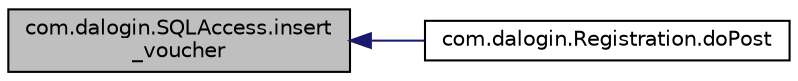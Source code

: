 digraph "com.dalogin.SQLAccess.insert_voucher"
{
  edge [fontname="Helvetica",fontsize="10",labelfontname="Helvetica",labelfontsize="10"];
  node [fontname="Helvetica",fontsize="10",shape=record];
  rankdir="LR";
  Node74 [label="com.dalogin.SQLAccess.insert\l_voucher",height=0.2,width=0.4,color="black", fillcolor="grey75", style="filled", fontcolor="black"];
  Node74 -> Node75 [dir="back",color="midnightblue",fontsize="10",style="solid",fontname="Helvetica"];
  Node75 [label="com.dalogin.Registration.doPost",height=0.2,width=0.4,color="black", fillcolor="white", style="filled",URL="$classcom_1_1dalogin_1_1_registration.html#a148bd08226082d310ac19c2a03607408"];
}
